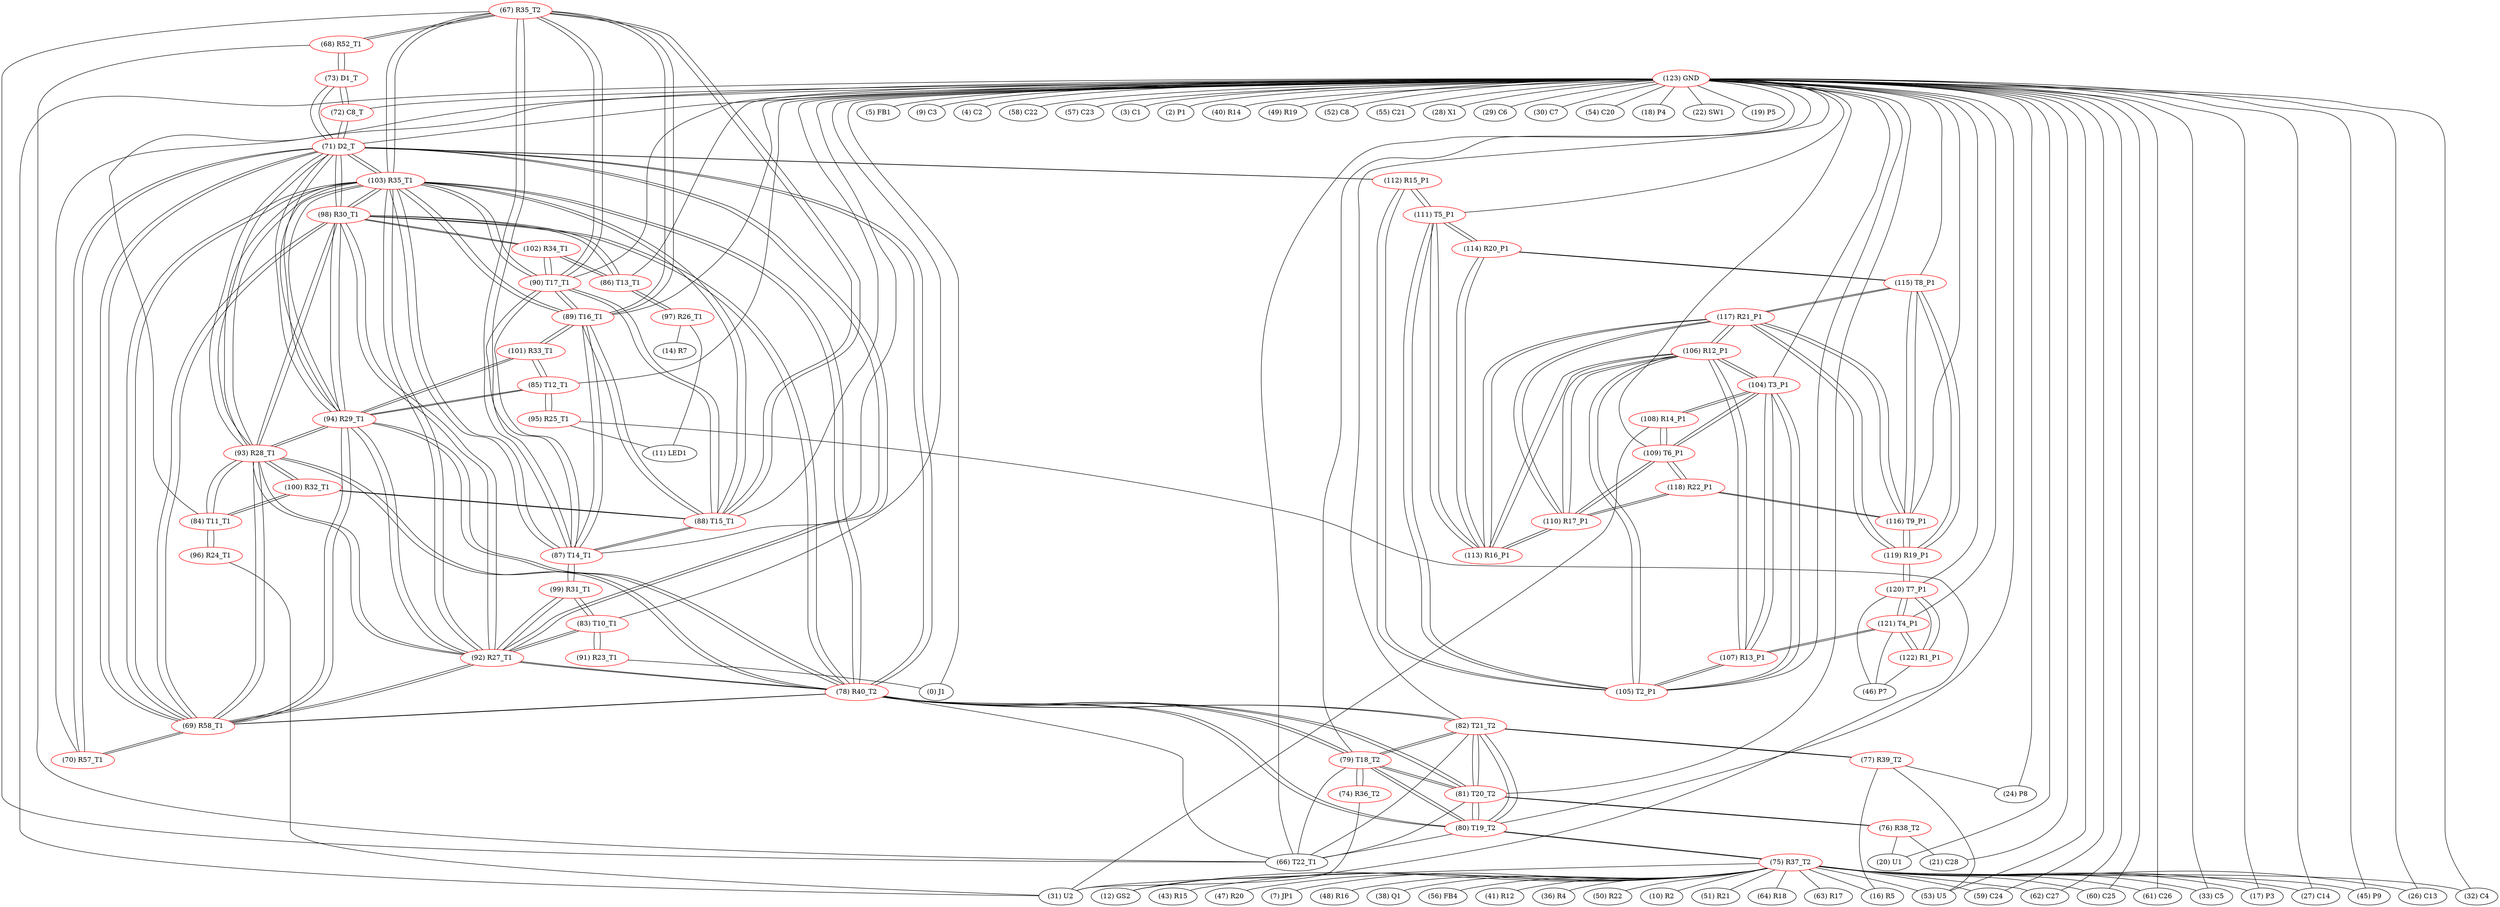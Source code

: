 graph {
	67 [label="(67) R35_T2" color=red]
	68 [label="(68) R52_T1"]
	66 [label="(66) T22_T1"]
	87 [label="(87) T14_T1"]
	88 [label="(88) T15_T1"]
	90 [label="(90) T17_T1"]
	89 [label="(89) T16_T1"]
	103 [label="(103) R35_T1"]
	68 [label="(68) R52_T1" color=red]
	73 [label="(73) D1_T"]
	67 [label="(67) R35_T2"]
	66 [label="(66) T22_T1"]
	69 [label="(69) R58_T1" color=red]
	71 [label="(71) D2_T"]
	78 [label="(78) R40_T2"]
	92 [label="(92) R27_T1"]
	93 [label="(93) R28_T1"]
	94 [label="(94) R29_T1"]
	98 [label="(98) R30_T1"]
	103 [label="(103) R35_T1"]
	70 [label="(70) R57_T1"]
	70 [label="(70) R57_T1" color=red]
	71 [label="(71) D2_T"]
	69 [label="(69) R58_T1"]
	71 [label="(71) D2_T" color=red]
	69 [label="(69) R58_T1"]
	78 [label="(78) R40_T2"]
	92 [label="(92) R27_T1"]
	93 [label="(93) R28_T1"]
	94 [label="(94) R29_T1"]
	98 [label="(98) R30_T1"]
	103 [label="(103) R35_T1"]
	73 [label="(73) D1_T"]
	72 [label="(72) C8_T"]
	70 [label="(70) R57_T1"]
	112 [label="(112) R15_P1"]
	72 [label="(72) C8_T" color=red]
	73 [label="(73) D1_T"]
	71 [label="(71) D2_T"]
	73 [label="(73) D1_T" color=red]
	71 [label="(71) D2_T"]
	72 [label="(72) C8_T"]
	68 [label="(68) R52_T1"]
	74 [label="(74) R36_T2" color=red]
	31 [label="(31) U2"]
	79 [label="(79) T18_T2"]
	75 [label="(75) R37_T2" color=red]
	50 [label="(50) R22"]
	10 [label="(10) R2"]
	51 [label="(51) R21"]
	53 [label="(53) U5"]
	59 [label="(59) C24"]
	62 [label="(62) C27"]
	64 [label="(64) R18"]
	63 [label="(63) R17"]
	60 [label="(60) C25"]
	16 [label="(16) R5"]
	61 [label="(61) C26"]
	31 [label="(31) U2"]
	33 [label="(33) C5"]
	43 [label="(43) R15"]
	17 [label="(17) P3"]
	47 [label="(47) R20"]
	7 [label="(7) JP1"]
	27 [label="(27) C14"]
	45 [label="(45) P9"]
	26 [label="(26) C13"]
	48 [label="(48) R16"]
	38 [label="(38) Q1"]
	12 [label="(12) GS2"]
	56 [label="(56) FB4"]
	41 [label="(41) R12"]
	36 [label="(36) R4"]
	32 [label="(32) C4"]
	80 [label="(80) T19_T2"]
	76 [label="(76) R38_T2" color=red]
	20 [label="(20) U1"]
	21 [label="(21) C28"]
	81 [label="(81) T20_T2"]
	77 [label="(77) R39_T2" color=red]
	16 [label="(16) R5"]
	24 [label="(24) P8"]
	53 [label="(53) U5"]
	82 [label="(82) T21_T2"]
	78 [label="(78) R40_T2" color=red]
	71 [label="(71) D2_T"]
	69 [label="(69) R58_T1"]
	92 [label="(92) R27_T1"]
	93 [label="(93) R28_T1"]
	94 [label="(94) R29_T1"]
	98 [label="(98) R30_T1"]
	103 [label="(103) R35_T1"]
	81 [label="(81) T20_T2"]
	82 [label="(82) T21_T2"]
	80 [label="(80) T19_T2"]
	66 [label="(66) T22_T1"]
	79 [label="(79) T18_T2"]
	79 [label="(79) T18_T2" color=red]
	81 [label="(81) T20_T2"]
	82 [label="(82) T21_T2"]
	80 [label="(80) T19_T2"]
	78 [label="(78) R40_T2"]
	66 [label="(66) T22_T1"]
	74 [label="(74) R36_T2"]
	80 [label="(80) T19_T2" color=red]
	81 [label="(81) T20_T2"]
	82 [label="(82) T21_T2"]
	78 [label="(78) R40_T2"]
	66 [label="(66) T22_T1"]
	79 [label="(79) T18_T2"]
	75 [label="(75) R37_T2"]
	81 [label="(81) T20_T2" color=red]
	82 [label="(82) T21_T2"]
	80 [label="(80) T19_T2"]
	78 [label="(78) R40_T2"]
	66 [label="(66) T22_T1"]
	79 [label="(79) T18_T2"]
	76 [label="(76) R38_T2"]
	82 [label="(82) T21_T2" color=red]
	81 [label="(81) T20_T2"]
	80 [label="(80) T19_T2"]
	78 [label="(78) R40_T2"]
	66 [label="(66) T22_T1"]
	79 [label="(79) T18_T2"]
	77 [label="(77) R39_T2"]
	83 [label="(83) T10_T1" color=red]
	91 [label="(91) R23_T1"]
	99 [label="(99) R31_T1"]
	92 [label="(92) R27_T1"]
	84 [label="(84) T11_T1" color=red]
	96 [label="(96) R24_T1"]
	100 [label="(100) R32_T1"]
	93 [label="(93) R28_T1"]
	85 [label="(85) T12_T1" color=red]
	101 [label="(101) R33_T1"]
	94 [label="(94) R29_T1"]
	95 [label="(95) R25_T1"]
	86 [label="(86) T13_T1" color=red]
	102 [label="(102) R34_T1"]
	98 [label="(98) R30_T1"]
	97 [label="(97) R26_T1"]
	87 [label="(87) T14_T1" color=red]
	88 [label="(88) T15_T1"]
	90 [label="(90) T17_T1"]
	89 [label="(89) T16_T1"]
	103 [label="(103) R35_T1"]
	67 [label="(67) R35_T2"]
	99 [label="(99) R31_T1"]
	88 [label="(88) T15_T1" color=red]
	87 [label="(87) T14_T1"]
	90 [label="(90) T17_T1"]
	89 [label="(89) T16_T1"]
	103 [label="(103) R35_T1"]
	67 [label="(67) R35_T2"]
	100 [label="(100) R32_T1"]
	89 [label="(89) T16_T1" color=red]
	87 [label="(87) T14_T1"]
	88 [label="(88) T15_T1"]
	90 [label="(90) T17_T1"]
	103 [label="(103) R35_T1"]
	67 [label="(67) R35_T2"]
	101 [label="(101) R33_T1"]
	90 [label="(90) T17_T1" color=red]
	87 [label="(87) T14_T1"]
	88 [label="(88) T15_T1"]
	89 [label="(89) T16_T1"]
	103 [label="(103) R35_T1"]
	67 [label="(67) R35_T2"]
	102 [label="(102) R34_T1"]
	91 [label="(91) R23_T1" color=red]
	0 [label="(0) J1"]
	83 [label="(83) T10_T1"]
	92 [label="(92) R27_T1" color=red]
	71 [label="(71) D2_T"]
	69 [label="(69) R58_T1"]
	78 [label="(78) R40_T2"]
	93 [label="(93) R28_T1"]
	94 [label="(94) R29_T1"]
	98 [label="(98) R30_T1"]
	103 [label="(103) R35_T1"]
	99 [label="(99) R31_T1"]
	83 [label="(83) T10_T1"]
	93 [label="(93) R28_T1" color=red]
	71 [label="(71) D2_T"]
	69 [label="(69) R58_T1"]
	78 [label="(78) R40_T2"]
	92 [label="(92) R27_T1"]
	94 [label="(94) R29_T1"]
	98 [label="(98) R30_T1"]
	103 [label="(103) R35_T1"]
	100 [label="(100) R32_T1"]
	84 [label="(84) T11_T1"]
	94 [label="(94) R29_T1" color=red]
	71 [label="(71) D2_T"]
	69 [label="(69) R58_T1"]
	78 [label="(78) R40_T2"]
	92 [label="(92) R27_T1"]
	93 [label="(93) R28_T1"]
	98 [label="(98) R30_T1"]
	103 [label="(103) R35_T1"]
	101 [label="(101) R33_T1"]
	85 [label="(85) T12_T1"]
	95 [label="(95) R25_T1" color=red]
	11 [label="(11) LED1"]
	12 [label="(12) GS2"]
	85 [label="(85) T12_T1"]
	96 [label="(96) R24_T1" color=red]
	31 [label="(31) U2"]
	84 [label="(84) T11_T1"]
	97 [label="(97) R26_T1" color=red]
	14 [label="(14) R7"]
	11 [label="(11) LED1"]
	86 [label="(86) T13_T1"]
	98 [label="(98) R30_T1" color=red]
	71 [label="(71) D2_T"]
	69 [label="(69) R58_T1"]
	78 [label="(78) R40_T2"]
	92 [label="(92) R27_T1"]
	93 [label="(93) R28_T1"]
	94 [label="(94) R29_T1"]
	103 [label="(103) R35_T1"]
	86 [label="(86) T13_T1"]
	102 [label="(102) R34_T1"]
	99 [label="(99) R31_T1" color=red]
	92 [label="(92) R27_T1"]
	83 [label="(83) T10_T1"]
	87 [label="(87) T14_T1"]
	100 [label="(100) R32_T1" color=red]
	88 [label="(88) T15_T1"]
	84 [label="(84) T11_T1"]
	93 [label="(93) R28_T1"]
	101 [label="(101) R33_T1" color=red]
	89 [label="(89) T16_T1"]
	94 [label="(94) R29_T1"]
	85 [label="(85) T12_T1"]
	102 [label="(102) R34_T1" color=red]
	90 [label="(90) T17_T1"]
	86 [label="(86) T13_T1"]
	98 [label="(98) R30_T1"]
	103 [label="(103) R35_T1" color=red]
	71 [label="(71) D2_T"]
	69 [label="(69) R58_T1"]
	78 [label="(78) R40_T2"]
	92 [label="(92) R27_T1"]
	93 [label="(93) R28_T1"]
	94 [label="(94) R29_T1"]
	98 [label="(98) R30_T1"]
	87 [label="(87) T14_T1"]
	88 [label="(88) T15_T1"]
	90 [label="(90) T17_T1"]
	89 [label="(89) T16_T1"]
	67 [label="(67) R35_T2"]
	104 [label="(104) T3_P1" color=red]
	108 [label="(108) R14_P1"]
	109 [label="(109) T6_P1"]
	107 [label="(107) R13_P1"]
	106 [label="(106) R12_P1"]
	105 [label="(105) T2_P1"]
	105 [label="(105) T2_P1" color=red]
	107 [label="(107) R13_P1"]
	104 [label="(104) T3_P1"]
	106 [label="(106) R12_P1"]
	111 [label="(111) T5_P1"]
	112 [label="(112) R15_P1"]
	106 [label="(106) R12_P1" color=red]
	117 [label="(117) R21_P1"]
	113 [label="(113) R16_P1"]
	110 [label="(110) R17_P1"]
	107 [label="(107) R13_P1"]
	104 [label="(104) T3_P1"]
	105 [label="(105) T2_P1"]
	107 [label="(107) R13_P1" color=red]
	121 [label="(121) T4_P1"]
	104 [label="(104) T3_P1"]
	106 [label="(106) R12_P1"]
	105 [label="(105) T2_P1"]
	108 [label="(108) R14_P1" color=red]
	31 [label="(31) U2"]
	104 [label="(104) T3_P1"]
	109 [label="(109) T6_P1"]
	109 [label="(109) T6_P1" color=red]
	108 [label="(108) R14_P1"]
	104 [label="(104) T3_P1"]
	118 [label="(118) R22_P1"]
	110 [label="(110) R17_P1"]
	110 [label="(110) R17_P1" color=red]
	117 [label="(117) R21_P1"]
	113 [label="(113) R16_P1"]
	106 [label="(106) R12_P1"]
	118 [label="(118) R22_P1"]
	109 [label="(109) T6_P1"]
	111 [label="(111) T5_P1" color=red]
	105 [label="(105) T2_P1"]
	112 [label="(112) R15_P1"]
	113 [label="(113) R16_P1"]
	114 [label="(114) R20_P1"]
	112 [label="(112) R15_P1" color=red]
	71 [label="(71) D2_T"]
	105 [label="(105) T2_P1"]
	111 [label="(111) T5_P1"]
	113 [label="(113) R16_P1" color=red]
	117 [label="(117) R21_P1"]
	106 [label="(106) R12_P1"]
	110 [label="(110) R17_P1"]
	111 [label="(111) T5_P1"]
	114 [label="(114) R20_P1"]
	114 [label="(114) R20_P1" color=red]
	115 [label="(115) T8_P1"]
	113 [label="(113) R16_P1"]
	111 [label="(111) T5_P1"]
	115 [label="(115) T8_P1" color=red]
	116 [label="(116) T9_P1"]
	117 [label="(117) R21_P1"]
	119 [label="(119) R19_P1"]
	114 [label="(114) R20_P1"]
	116 [label="(116) T9_P1" color=red]
	118 [label="(118) R22_P1"]
	117 [label="(117) R21_P1"]
	115 [label="(115) T8_P1"]
	119 [label="(119) R19_P1"]
	117 [label="(117) R21_P1" color=red]
	113 [label="(113) R16_P1"]
	106 [label="(106) R12_P1"]
	110 [label="(110) R17_P1"]
	116 [label="(116) T9_P1"]
	115 [label="(115) T8_P1"]
	119 [label="(119) R19_P1"]
	118 [label="(118) R22_P1" color=red]
	116 [label="(116) T9_P1"]
	109 [label="(109) T6_P1"]
	110 [label="(110) R17_P1"]
	119 [label="(119) R19_P1" color=red]
	116 [label="(116) T9_P1"]
	117 [label="(117) R21_P1"]
	115 [label="(115) T8_P1"]
	120 [label="(120) T7_P1"]
	120 [label="(120) T7_P1" color=red]
	122 [label="(122) R1_P1"]
	121 [label="(121) T4_P1"]
	46 [label="(46) P7"]
	119 [label="(119) R19_P1"]
	121 [label="(121) T4_P1" color=red]
	107 [label="(107) R13_P1"]
	122 [label="(122) R1_P1"]
	120 [label="(120) T7_P1"]
	46 [label="(46) P7"]
	122 [label="(122) R1_P1" color=red]
	121 [label="(121) T4_P1"]
	120 [label="(120) T7_P1"]
	46 [label="(46) P7"]
	123 [label="(123) GND" color=red]
	5 [label="(5) FB1"]
	9 [label="(9) C3"]
	0 [label="(0) J1"]
	4 [label="(4) C2"]
	58 [label="(58) C22"]
	57 [label="(57) C23"]
	3 [label="(3) C1"]
	2 [label="(2) P1"]
	17 [label="(17) P3"]
	62 [label="(62) C27"]
	61 [label="(61) C26"]
	40 [label="(40) R14"]
	32 [label="(32) C4"]
	33 [label="(33) C5"]
	53 [label="(53) U5"]
	59 [label="(59) C24"]
	49 [label="(49) R19"]
	52 [label="(52) C8"]
	45 [label="(45) P9"]
	55 [label="(55) C21"]
	28 [label="(28) X1"]
	60 [label="(60) C25"]
	29 [label="(29) C6"]
	30 [label="(30) C7"]
	54 [label="(54) C20"]
	27 [label="(27) C14"]
	26 [label="(26) C13"]
	31 [label="(31) U2"]
	20 [label="(20) U1"]
	24 [label="(24) P8"]
	21 [label="(21) C28"]
	18 [label="(18) P4"]
	22 [label="(22) SW1"]
	19 [label="(19) P5"]
	83 [label="(83) T10_T1"]
	84 [label="(84) T11_T1"]
	85 [label="(85) T12_T1"]
	86 [label="(86) T13_T1"]
	81 [label="(81) T20_T2"]
	87 [label="(87) T14_T1"]
	88 [label="(88) T15_T1"]
	79 [label="(79) T18_T2"]
	82 [label="(82) T21_T2"]
	80 [label="(80) T19_T2"]
	72 [label="(72) C8_T"]
	89 [label="(89) T16_T1"]
	90 [label="(90) T17_T1"]
	71 [label="(71) D2_T"]
	66 [label="(66) T22_T1"]
	70 [label="(70) R57_T1"]
	104 [label="(104) T3_P1"]
	121 [label="(121) T4_P1"]
	120 [label="(120) T7_P1"]
	111 [label="(111) T5_P1"]
	116 [label="(116) T9_P1"]
	115 [label="(115) T8_P1"]
	109 [label="(109) T6_P1"]
	105 [label="(105) T2_P1"]
	67 -- 68
	67 -- 66
	67 -- 87
	67 -- 88
	67 -- 90
	67 -- 89
	67 -- 103
	68 -- 73
	68 -- 67
	68 -- 66
	69 -- 71
	69 -- 78
	69 -- 92
	69 -- 93
	69 -- 94
	69 -- 98
	69 -- 103
	69 -- 70
	70 -- 71
	70 -- 69
	71 -- 69
	71 -- 78
	71 -- 92
	71 -- 93
	71 -- 94
	71 -- 98
	71 -- 103
	71 -- 73
	71 -- 72
	71 -- 70
	71 -- 112
	72 -- 73
	72 -- 71
	73 -- 71
	73 -- 72
	73 -- 68
	74 -- 31
	74 -- 79
	75 -- 50
	75 -- 10
	75 -- 51
	75 -- 53
	75 -- 59
	75 -- 62
	75 -- 64
	75 -- 63
	75 -- 60
	75 -- 16
	75 -- 61
	75 -- 31
	75 -- 33
	75 -- 43
	75 -- 17
	75 -- 47
	75 -- 7
	75 -- 27
	75 -- 45
	75 -- 26
	75 -- 48
	75 -- 38
	75 -- 12
	75 -- 56
	75 -- 41
	75 -- 36
	75 -- 32
	75 -- 80
	76 -- 20
	76 -- 21
	76 -- 81
	77 -- 16
	77 -- 24
	77 -- 53
	77 -- 82
	78 -- 71
	78 -- 69
	78 -- 92
	78 -- 93
	78 -- 94
	78 -- 98
	78 -- 103
	78 -- 81
	78 -- 82
	78 -- 80
	78 -- 66
	78 -- 79
	79 -- 81
	79 -- 82
	79 -- 80
	79 -- 78
	79 -- 66
	79 -- 74
	80 -- 81
	80 -- 82
	80 -- 78
	80 -- 66
	80 -- 79
	80 -- 75
	81 -- 82
	81 -- 80
	81 -- 78
	81 -- 66
	81 -- 79
	81 -- 76
	82 -- 81
	82 -- 80
	82 -- 78
	82 -- 66
	82 -- 79
	82 -- 77
	83 -- 91
	83 -- 99
	83 -- 92
	84 -- 96
	84 -- 100
	84 -- 93
	85 -- 101
	85 -- 94
	85 -- 95
	86 -- 102
	86 -- 98
	86 -- 97
	87 -- 88
	87 -- 90
	87 -- 89
	87 -- 103
	87 -- 67
	87 -- 99
	88 -- 87
	88 -- 90
	88 -- 89
	88 -- 103
	88 -- 67
	88 -- 100
	89 -- 87
	89 -- 88
	89 -- 90
	89 -- 103
	89 -- 67
	89 -- 101
	90 -- 87
	90 -- 88
	90 -- 89
	90 -- 103
	90 -- 67
	90 -- 102
	91 -- 0
	91 -- 83
	92 -- 71
	92 -- 69
	92 -- 78
	92 -- 93
	92 -- 94
	92 -- 98
	92 -- 103
	92 -- 99
	92 -- 83
	93 -- 71
	93 -- 69
	93 -- 78
	93 -- 92
	93 -- 94
	93 -- 98
	93 -- 103
	93 -- 100
	93 -- 84
	94 -- 71
	94 -- 69
	94 -- 78
	94 -- 92
	94 -- 93
	94 -- 98
	94 -- 103
	94 -- 101
	94 -- 85
	95 -- 11
	95 -- 12
	95 -- 85
	96 -- 31
	96 -- 84
	97 -- 14
	97 -- 11
	97 -- 86
	98 -- 71
	98 -- 69
	98 -- 78
	98 -- 92
	98 -- 93
	98 -- 94
	98 -- 103
	98 -- 86
	98 -- 102
	99 -- 92
	99 -- 83
	99 -- 87
	100 -- 88
	100 -- 84
	100 -- 93
	101 -- 89
	101 -- 94
	101 -- 85
	102 -- 90
	102 -- 86
	102 -- 98
	103 -- 71
	103 -- 69
	103 -- 78
	103 -- 92
	103 -- 93
	103 -- 94
	103 -- 98
	103 -- 87
	103 -- 88
	103 -- 90
	103 -- 89
	103 -- 67
	104 -- 108
	104 -- 109
	104 -- 107
	104 -- 106
	104 -- 105
	105 -- 107
	105 -- 104
	105 -- 106
	105 -- 111
	105 -- 112
	106 -- 117
	106 -- 113
	106 -- 110
	106 -- 107
	106 -- 104
	106 -- 105
	107 -- 121
	107 -- 104
	107 -- 106
	107 -- 105
	108 -- 31
	108 -- 104
	108 -- 109
	109 -- 108
	109 -- 104
	109 -- 118
	109 -- 110
	110 -- 117
	110 -- 113
	110 -- 106
	110 -- 118
	110 -- 109
	111 -- 105
	111 -- 112
	111 -- 113
	111 -- 114
	112 -- 71
	112 -- 105
	112 -- 111
	113 -- 117
	113 -- 106
	113 -- 110
	113 -- 111
	113 -- 114
	114 -- 115
	114 -- 113
	114 -- 111
	115 -- 116
	115 -- 117
	115 -- 119
	115 -- 114
	116 -- 118
	116 -- 117
	116 -- 115
	116 -- 119
	117 -- 113
	117 -- 106
	117 -- 110
	117 -- 116
	117 -- 115
	117 -- 119
	118 -- 116
	118 -- 109
	118 -- 110
	119 -- 116
	119 -- 117
	119 -- 115
	119 -- 120
	120 -- 122
	120 -- 121
	120 -- 46
	120 -- 119
	121 -- 107
	121 -- 122
	121 -- 120
	121 -- 46
	122 -- 121
	122 -- 120
	122 -- 46
	123 -- 5
	123 -- 9
	123 -- 0
	123 -- 4
	123 -- 58
	123 -- 57
	123 -- 3
	123 -- 2
	123 -- 17
	123 -- 62
	123 -- 61
	123 -- 40
	123 -- 32
	123 -- 33
	123 -- 53
	123 -- 59
	123 -- 49
	123 -- 52
	123 -- 45
	123 -- 55
	123 -- 28
	123 -- 60
	123 -- 29
	123 -- 30
	123 -- 54
	123 -- 27
	123 -- 26
	123 -- 31
	123 -- 20
	123 -- 24
	123 -- 21
	123 -- 18
	123 -- 22
	123 -- 19
	123 -- 83
	123 -- 84
	123 -- 85
	123 -- 86
	123 -- 81
	123 -- 87
	123 -- 88
	123 -- 79
	123 -- 82
	123 -- 80
	123 -- 72
	123 -- 89
	123 -- 90
	123 -- 71
	123 -- 66
	123 -- 70
	123 -- 104
	123 -- 121
	123 -- 120
	123 -- 111
	123 -- 116
	123 -- 115
	123 -- 109
	123 -- 105
}